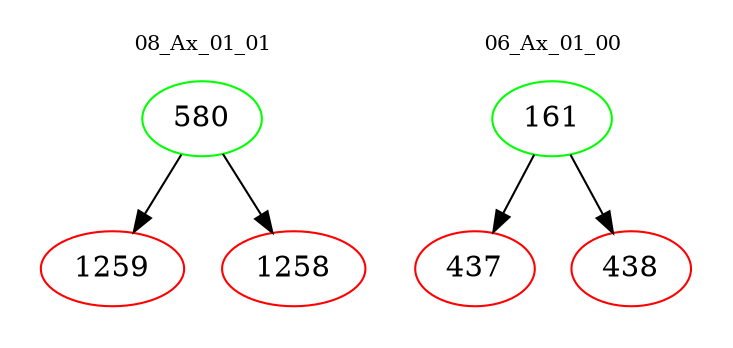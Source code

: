 digraph{
subgraph cluster_0 {
color = white
label = "08_Ax_01_01";
fontsize=10;
T0_580 [label="580", color="green"]
T0_580 -> T0_1259 [color="black"]
T0_1259 [label="1259", color="red"]
T0_580 -> T0_1258 [color="black"]
T0_1258 [label="1258", color="red"]
}
subgraph cluster_1 {
color = white
label = "06_Ax_01_00";
fontsize=10;
T1_161 [label="161", color="green"]
T1_161 -> T1_437 [color="black"]
T1_437 [label="437", color="red"]
T1_161 -> T1_438 [color="black"]
T1_438 [label="438", color="red"]
}
}
